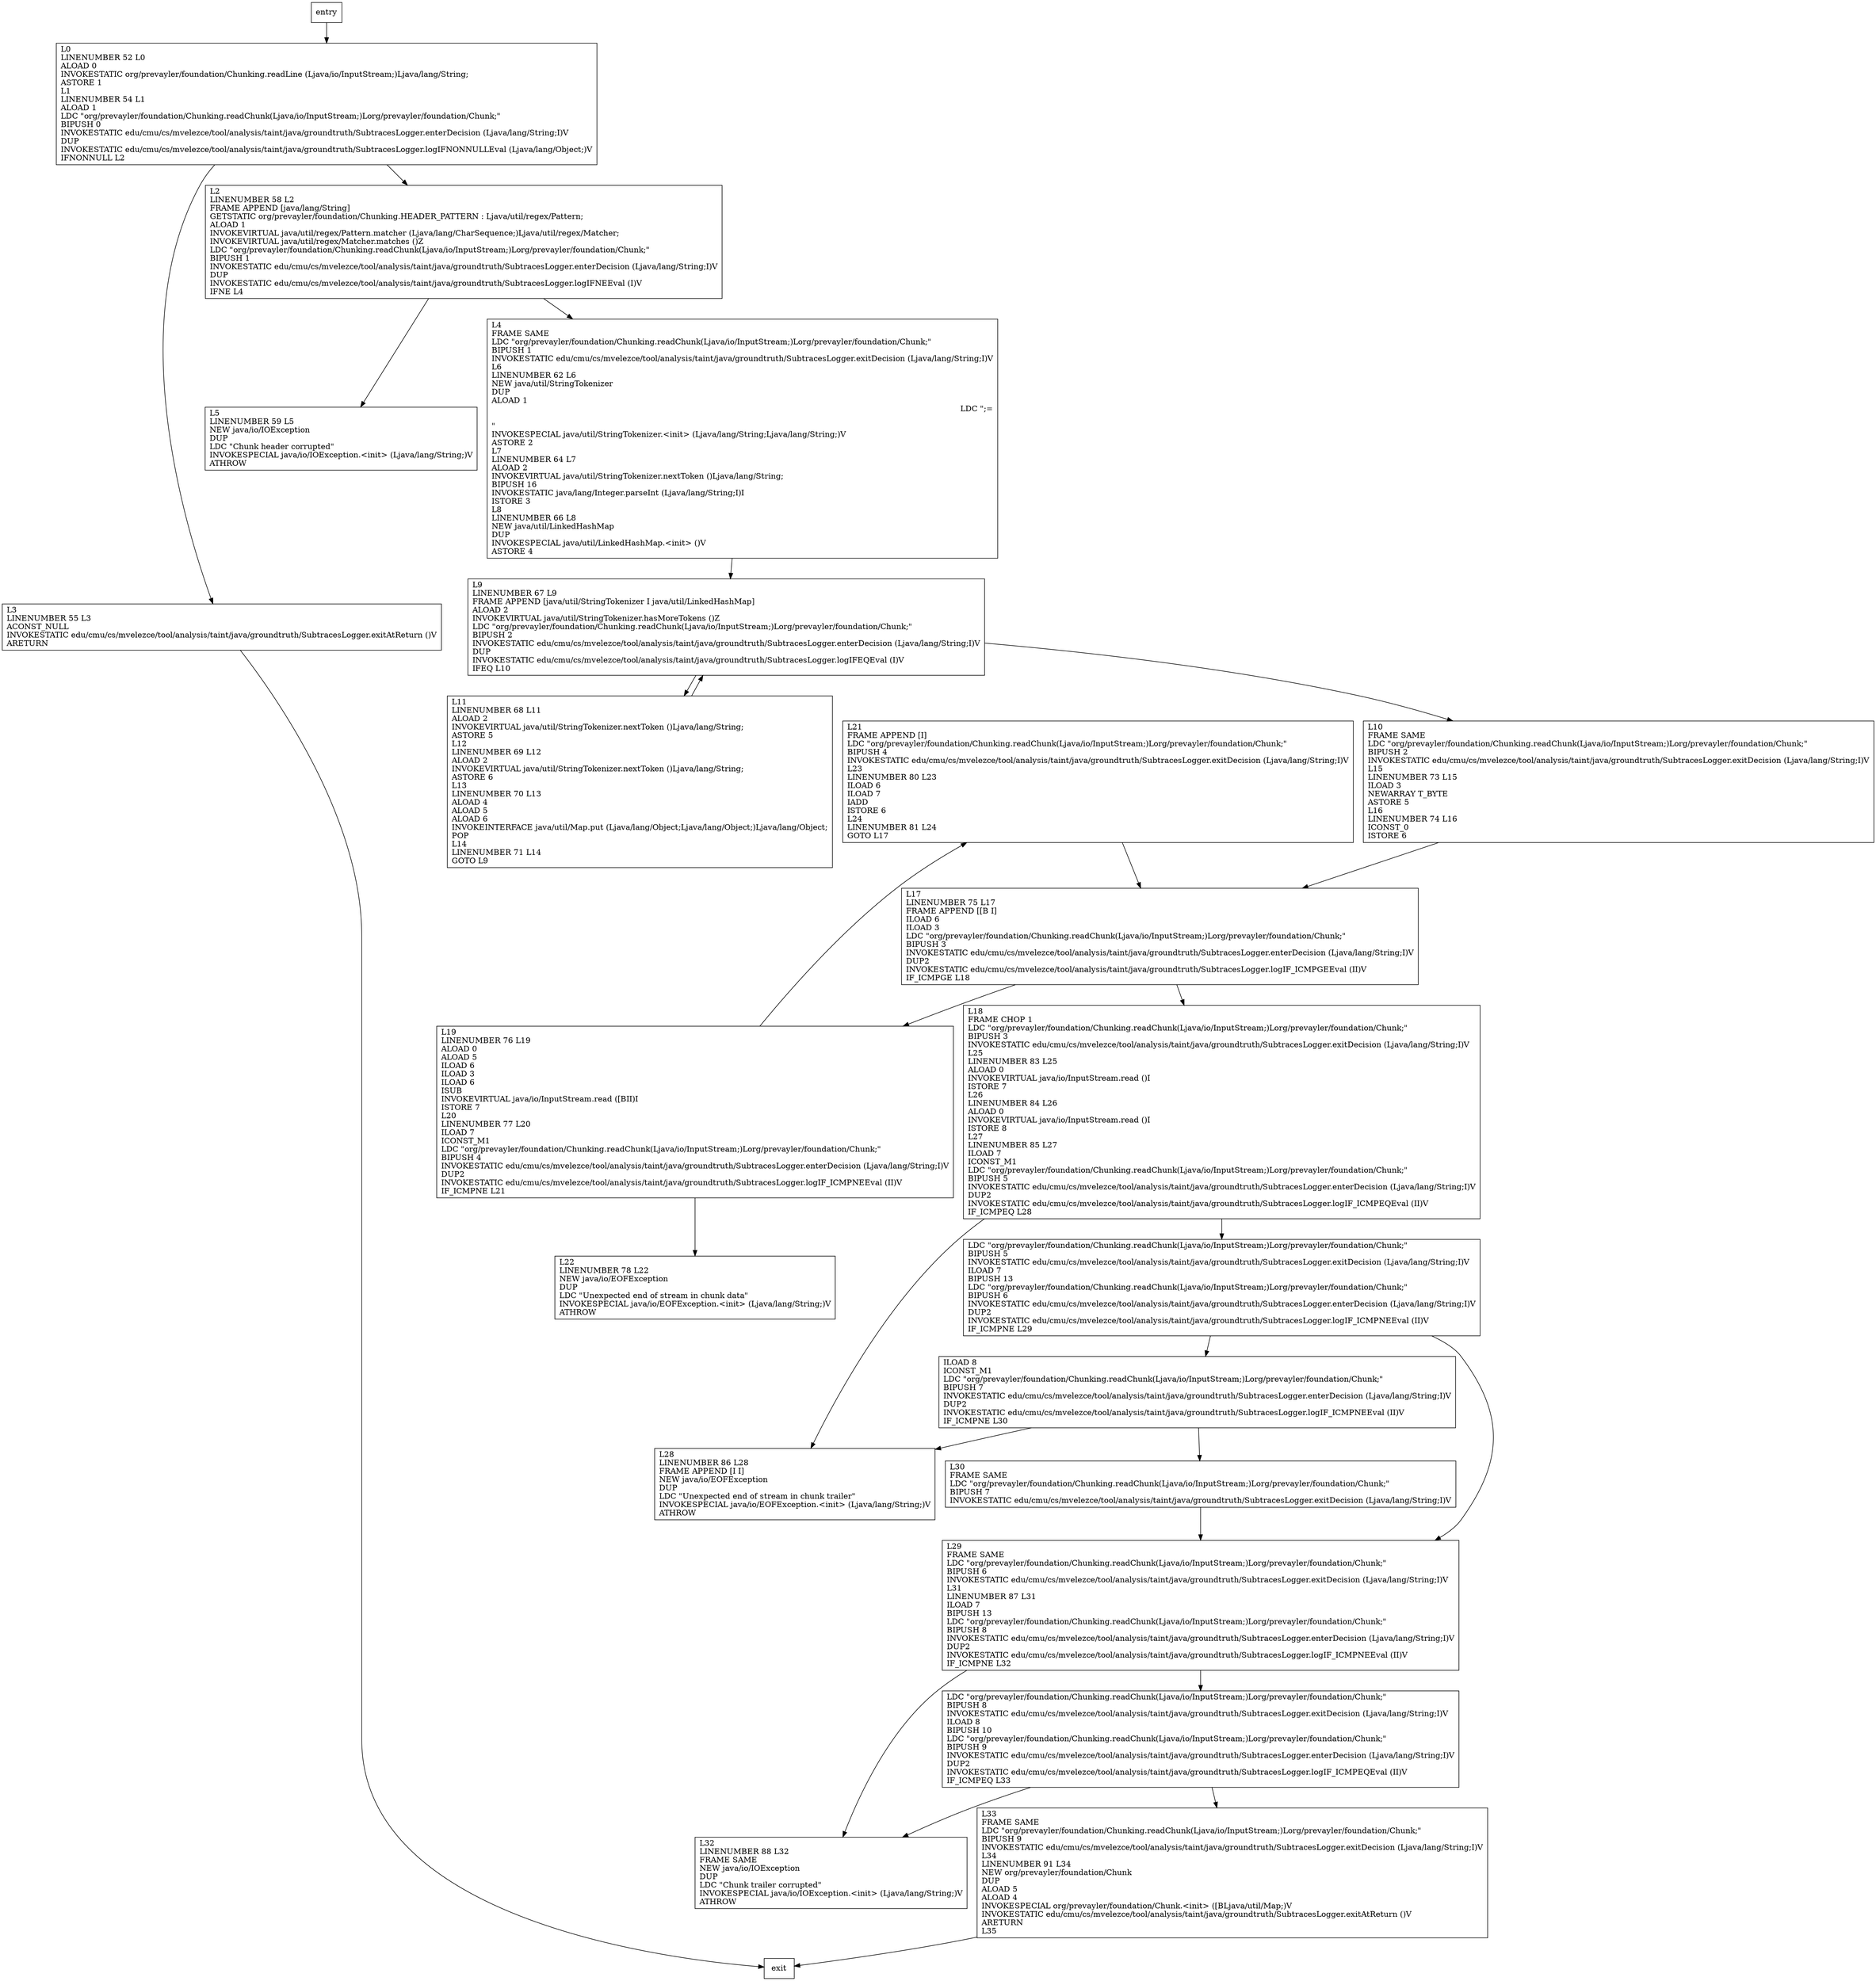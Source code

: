 digraph readChunk {
node [shape=record];
52544167 [label="L21\lFRAME APPEND [I]\lLDC \"org/prevayler/foundation/Chunking.readChunk(Ljava/io/InputStream;)Lorg/prevayler/foundation/Chunk;\"\lBIPUSH 4\lINVOKESTATIC edu/cmu/cs/mvelezce/tool/analysis/taint/java/groundtruth/SubtracesLogger.exitDecision (Ljava/lang/String;I)V\lL23\lLINENUMBER 80 L23\lILOAD 6\lILOAD 7\lIADD\lISTORE 6\lL24\lLINENUMBER 81 L24\lGOTO L17\l"];
210204797 [label="ILOAD 8\lICONST_M1\lLDC \"org/prevayler/foundation/Chunking.readChunk(Ljava/io/InputStream;)Lorg/prevayler/foundation/Chunk;\"\lBIPUSH 7\lINVOKESTATIC edu/cmu/cs/mvelezce/tool/analysis/taint/java/groundtruth/SubtracesLogger.enterDecision (Ljava/lang/String;I)V\lDUP2\lINVOKESTATIC edu/cmu/cs/mvelezce/tool/analysis/taint/java/groundtruth/SubtracesLogger.logIF_ICMPNEEval (II)V\lIF_ICMPNE L30\l"];
2129964267 [label="L11\lLINENUMBER 68 L11\lALOAD 2\lINVOKEVIRTUAL java/util/StringTokenizer.nextToken ()Ljava/lang/String;\lASTORE 5\lL12\lLINENUMBER 69 L12\lALOAD 2\lINVOKEVIRTUAL java/util/StringTokenizer.nextToken ()Ljava/lang/String;\lASTORE 6\lL13\lLINENUMBER 70 L13\lALOAD 4\lALOAD 5\lALOAD 6\lINVOKEINTERFACE java/util/Map.put (Ljava/lang/Object;Ljava/lang/Object;)Ljava/lang/Object;\lPOP\lL14\lLINENUMBER 71 L14\lGOTO L9\l"];
826490361 [label="L30\lFRAME SAME\lLDC \"org/prevayler/foundation/Chunking.readChunk(Ljava/io/InputStream;)Lorg/prevayler/foundation/Chunk;\"\lBIPUSH 7\lINVOKESTATIC edu/cmu/cs/mvelezce/tool/analysis/taint/java/groundtruth/SubtracesLogger.exitDecision (Ljava/lang/String;I)V\l"];
826553984 [label="L2\lLINENUMBER 58 L2\lFRAME APPEND [java/lang/String]\lGETSTATIC org/prevayler/foundation/Chunking.HEADER_PATTERN : Ljava/util/regex/Pattern;\lALOAD 1\lINVOKEVIRTUAL java/util/regex/Pattern.matcher (Ljava/lang/CharSequence;)Ljava/util/regex/Matcher;\lINVOKEVIRTUAL java/util/regex/Matcher.matches ()Z\lLDC \"org/prevayler/foundation/Chunking.readChunk(Ljava/io/InputStream;)Lorg/prevayler/foundation/Chunk;\"\lBIPUSH 1\lINVOKESTATIC edu/cmu/cs/mvelezce/tool/analysis/taint/java/groundtruth/SubtracesLogger.enterDecision (Ljava/lang/String;I)V\lDUP\lINVOKESTATIC edu/cmu/cs/mvelezce/tool/analysis/taint/java/groundtruth/SubtracesLogger.logIFNEEval (I)V\lIFNE L4\l"];
142147250 [label="L5\lLINENUMBER 59 L5\lNEW java/io/IOException\lDUP\lLDC \"Chunk header corrupted\"\lINVOKESPECIAL java/io/IOException.\<init\> (Ljava/lang/String;)V\lATHROW\l"];
448382773 [label="L32\lLINENUMBER 88 L32\lFRAME SAME\lNEW java/io/IOException\lDUP\lLDC \"Chunk trailer corrupted\"\lINVOKESPECIAL java/io/IOException.\<init\> (Ljava/lang/String;)V\lATHROW\l"];
347377465 [label="LDC \"org/prevayler/foundation/Chunking.readChunk(Ljava/io/InputStream;)Lorg/prevayler/foundation/Chunk;\"\lBIPUSH 5\lINVOKESTATIC edu/cmu/cs/mvelezce/tool/analysis/taint/java/groundtruth/SubtracesLogger.exitDecision (Ljava/lang/String;I)V\lILOAD 7\lBIPUSH 13\lLDC \"org/prevayler/foundation/Chunking.readChunk(Ljava/io/InputStream;)Lorg/prevayler/foundation/Chunk;\"\lBIPUSH 6\lINVOKESTATIC edu/cmu/cs/mvelezce/tool/analysis/taint/java/groundtruth/SubtracesLogger.enterDecision (Ljava/lang/String;I)V\lDUP2\lINVOKESTATIC edu/cmu/cs/mvelezce/tool/analysis/taint/java/groundtruth/SubtracesLogger.logIF_ICMPNEEval (II)V\lIF_ICMPNE L29\l"];
1943548225 [label="L0\lLINENUMBER 52 L0\lALOAD 0\lINVOKESTATIC org/prevayler/foundation/Chunking.readLine (Ljava/io/InputStream;)Ljava/lang/String;\lASTORE 1\lL1\lLINENUMBER 54 L1\lALOAD 1\lLDC \"org/prevayler/foundation/Chunking.readChunk(Ljava/io/InputStream;)Lorg/prevayler/foundation/Chunk;\"\lBIPUSH 0\lINVOKESTATIC edu/cmu/cs/mvelezce/tool/analysis/taint/java/groundtruth/SubtracesLogger.enterDecision (Ljava/lang/String;I)V\lDUP\lINVOKESTATIC edu/cmu/cs/mvelezce/tool/analysis/taint/java/groundtruth/SubtracesLogger.logIFNONNULLEval (Ljava/lang/Object;)V\lIFNONNULL L2\l"];
834031849 [label="L17\lLINENUMBER 75 L17\lFRAME APPEND [[B I]\lILOAD 6\lILOAD 3\lLDC \"org/prevayler/foundation/Chunking.readChunk(Ljava/io/InputStream;)Lorg/prevayler/foundation/Chunk;\"\lBIPUSH 3\lINVOKESTATIC edu/cmu/cs/mvelezce/tool/analysis/taint/java/groundtruth/SubtracesLogger.enterDecision (Ljava/lang/String;I)V\lDUP2\lINVOKESTATIC edu/cmu/cs/mvelezce/tool/analysis/taint/java/groundtruth/SubtracesLogger.logIF_ICMPGEEval (II)V\lIF_ICMPGE L18\l"];
332527768 [label="L28\lLINENUMBER 86 L28\lFRAME APPEND [I I]\lNEW java/io/EOFException\lDUP\lLDC \"Unexpected end of stream in chunk trailer\"\lINVOKESPECIAL java/io/EOFException.\<init\> (Ljava/lang/String;)V\lATHROW\l"];
759826033 [label="LDC \"org/prevayler/foundation/Chunking.readChunk(Ljava/io/InputStream;)Lorg/prevayler/foundation/Chunk;\"\lBIPUSH 8\lINVOKESTATIC edu/cmu/cs/mvelezce/tool/analysis/taint/java/groundtruth/SubtracesLogger.exitDecision (Ljava/lang/String;I)V\lILOAD 8\lBIPUSH 10\lLDC \"org/prevayler/foundation/Chunking.readChunk(Ljava/io/InputStream;)Lorg/prevayler/foundation/Chunk;\"\lBIPUSH 9\lINVOKESTATIC edu/cmu/cs/mvelezce/tool/analysis/taint/java/groundtruth/SubtracesLogger.enterDecision (Ljava/lang/String;I)V\lDUP2\lINVOKESTATIC edu/cmu/cs/mvelezce/tool/analysis/taint/java/groundtruth/SubtracesLogger.logIF_ICMPEQEval (II)V\lIF_ICMPEQ L33\l"];
404240651 [label="L9\lLINENUMBER 67 L9\lFRAME APPEND [java/util/StringTokenizer I java/util/LinkedHashMap]\lALOAD 2\lINVOKEVIRTUAL java/util/StringTokenizer.hasMoreTokens ()Z\lLDC \"org/prevayler/foundation/Chunking.readChunk(Ljava/io/InputStream;)Lorg/prevayler/foundation/Chunk;\"\lBIPUSH 2\lINVOKESTATIC edu/cmu/cs/mvelezce/tool/analysis/taint/java/groundtruth/SubtracesLogger.enterDecision (Ljava/lang/String;I)V\lDUP\lINVOKESTATIC edu/cmu/cs/mvelezce/tool/analysis/taint/java/groundtruth/SubtracesLogger.logIFEQEval (I)V\lIFEQ L10\l"];
1532725040 [label="L19\lLINENUMBER 76 L19\lALOAD 0\lALOAD 5\lILOAD 6\lILOAD 3\lILOAD 6\lISUB\lINVOKEVIRTUAL java/io/InputStream.read ([BII)I\lISTORE 7\lL20\lLINENUMBER 77 L20\lILOAD 7\lICONST_M1\lLDC \"org/prevayler/foundation/Chunking.readChunk(Ljava/io/InputStream;)Lorg/prevayler/foundation/Chunk;\"\lBIPUSH 4\lINVOKESTATIC edu/cmu/cs/mvelezce/tool/analysis/taint/java/groundtruth/SubtracesLogger.enterDecision (Ljava/lang/String;I)V\lDUP2\lINVOKESTATIC edu/cmu/cs/mvelezce/tool/analysis/taint/java/groundtruth/SubtracesLogger.logIF_ICMPNEEval (II)V\lIF_ICMPNE L21\l"];
424504 [label="L10\lFRAME SAME\lLDC \"org/prevayler/foundation/Chunking.readChunk(Ljava/io/InputStream;)Lorg/prevayler/foundation/Chunk;\"\lBIPUSH 2\lINVOKESTATIC edu/cmu/cs/mvelezce/tool/analysis/taint/java/groundtruth/SubtracesLogger.exitDecision (Ljava/lang/String;I)V\lL15\lLINENUMBER 73 L15\lILOAD 3\lNEWARRAY T_BYTE\lASTORE 5\lL16\lLINENUMBER 74 L16\lICONST_0\lISTORE 6\l"];
1749018549 [label="L18\lFRAME CHOP 1\lLDC \"org/prevayler/foundation/Chunking.readChunk(Ljava/io/InputStream;)Lorg/prevayler/foundation/Chunk;\"\lBIPUSH 3\lINVOKESTATIC edu/cmu/cs/mvelezce/tool/analysis/taint/java/groundtruth/SubtracesLogger.exitDecision (Ljava/lang/String;I)V\lL25\lLINENUMBER 83 L25\lALOAD 0\lINVOKEVIRTUAL java/io/InputStream.read ()I\lISTORE 7\lL26\lLINENUMBER 84 L26\lALOAD 0\lINVOKEVIRTUAL java/io/InputStream.read ()I\lISTORE 8\lL27\lLINENUMBER 85 L27\lILOAD 7\lICONST_M1\lLDC \"org/prevayler/foundation/Chunking.readChunk(Ljava/io/InputStream;)Lorg/prevayler/foundation/Chunk;\"\lBIPUSH 5\lINVOKESTATIC edu/cmu/cs/mvelezce/tool/analysis/taint/java/groundtruth/SubtracesLogger.enterDecision (Ljava/lang/String;I)V\lDUP2\lINVOKESTATIC edu/cmu/cs/mvelezce/tool/analysis/taint/java/groundtruth/SubtracesLogger.logIF_ICMPEQEval (II)V\lIF_ICMPEQ L28\l"];
1850630389 [label="L33\lFRAME SAME\lLDC \"org/prevayler/foundation/Chunking.readChunk(Ljava/io/InputStream;)Lorg/prevayler/foundation/Chunk;\"\lBIPUSH 9\lINVOKESTATIC edu/cmu/cs/mvelezce/tool/analysis/taint/java/groundtruth/SubtracesLogger.exitDecision (Ljava/lang/String;I)V\lL34\lLINENUMBER 91 L34\lNEW org/prevayler/foundation/Chunk\lDUP\lALOAD 5\lALOAD 4\lINVOKESPECIAL org/prevayler/foundation/Chunk.\<init\> ([BLjava/util/Map;)V\lINVOKESTATIC edu/cmu/cs/mvelezce/tool/analysis/taint/java/groundtruth/SubtracesLogger.exitAtReturn ()V\lARETURN\lL35\l"];
9698116 [label="L22\lLINENUMBER 78 L22\lNEW java/io/EOFException\lDUP\lLDC \"Unexpected end of stream in chunk data\"\lINVOKESPECIAL java/io/EOFException.\<init\> (Ljava/lang/String;)V\lATHROW\l"];
859137638 [label="L3\lLINENUMBER 55 L3\lACONST_NULL\lINVOKESTATIC edu/cmu/cs/mvelezce/tool/analysis/taint/java/groundtruth/SubtracesLogger.exitAtReturn ()V\lARETURN\l"];
29271984 [label="L29\lFRAME SAME\lLDC \"org/prevayler/foundation/Chunking.readChunk(Ljava/io/InputStream;)Lorg/prevayler/foundation/Chunk;\"\lBIPUSH 6\lINVOKESTATIC edu/cmu/cs/mvelezce/tool/analysis/taint/java/groundtruth/SubtracesLogger.exitDecision (Ljava/lang/String;I)V\lL31\lLINENUMBER 87 L31\lILOAD 7\lBIPUSH 13\lLDC \"org/prevayler/foundation/Chunking.readChunk(Ljava/io/InputStream;)Lorg/prevayler/foundation/Chunk;\"\lBIPUSH 8\lINVOKESTATIC edu/cmu/cs/mvelezce/tool/analysis/taint/java/groundtruth/SubtracesLogger.enterDecision (Ljava/lang/String;I)V\lDUP2\lINVOKESTATIC edu/cmu/cs/mvelezce/tool/analysis/taint/java/groundtruth/SubtracesLogger.logIF_ICMPNEEval (II)V\lIF_ICMPNE L32\l"];
983073433 [label="L4\lFRAME SAME\lLDC \"org/prevayler/foundation/Chunking.readChunk(Ljava/io/InputStream;)Lorg/prevayler/foundation/Chunk;\"\lBIPUSH 1\lINVOKESTATIC edu/cmu/cs/mvelezce/tool/analysis/taint/java/groundtruth/SubtracesLogger.exitDecision (Ljava/lang/String;I)V\lL6\lLINENUMBER 62 L6\lNEW java/util/StringTokenizer\lDUP\lALOAD 1\lLDC \";=\r\n\"\lINVOKESPECIAL java/util/StringTokenizer.\<init\> (Ljava/lang/String;Ljava/lang/String;)V\lASTORE 2\lL7\lLINENUMBER 64 L7\lALOAD 2\lINVOKEVIRTUAL java/util/StringTokenizer.nextToken ()Ljava/lang/String;\lBIPUSH 16\lINVOKESTATIC java/lang/Integer.parseInt (Ljava/lang/String;I)I\lISTORE 3\lL8\lLINENUMBER 66 L8\lNEW java/util/LinkedHashMap\lDUP\lINVOKESPECIAL java/util/LinkedHashMap.\<init\> ()V\lASTORE 4\l"];
entry;
exit;
52544167 -> 834031849;
210204797 -> 332527768;
210204797 -> 826490361;
2129964267 -> 404240651;
826490361 -> 29271984;
826553984 -> 142147250;
826553984 -> 983073433;
347377465 -> 210204797;
347377465 -> 29271984;
1943548225 -> 826553984;
1943548225 -> 859137638;
834031849 -> 1532725040;
834031849 -> 1749018549;
entry -> 1943548225;
759826033 -> 1850630389;
759826033 -> 448382773;
404240651 -> 424504;
404240651 -> 2129964267;
1532725040 -> 52544167;
1532725040 -> 9698116;
424504 -> 834031849;
1749018549 -> 332527768;
1749018549 -> 347377465;
1850630389 -> exit;
859137638 -> exit;
29271984 -> 759826033;
29271984 -> 448382773;
983073433 -> 404240651;
}
